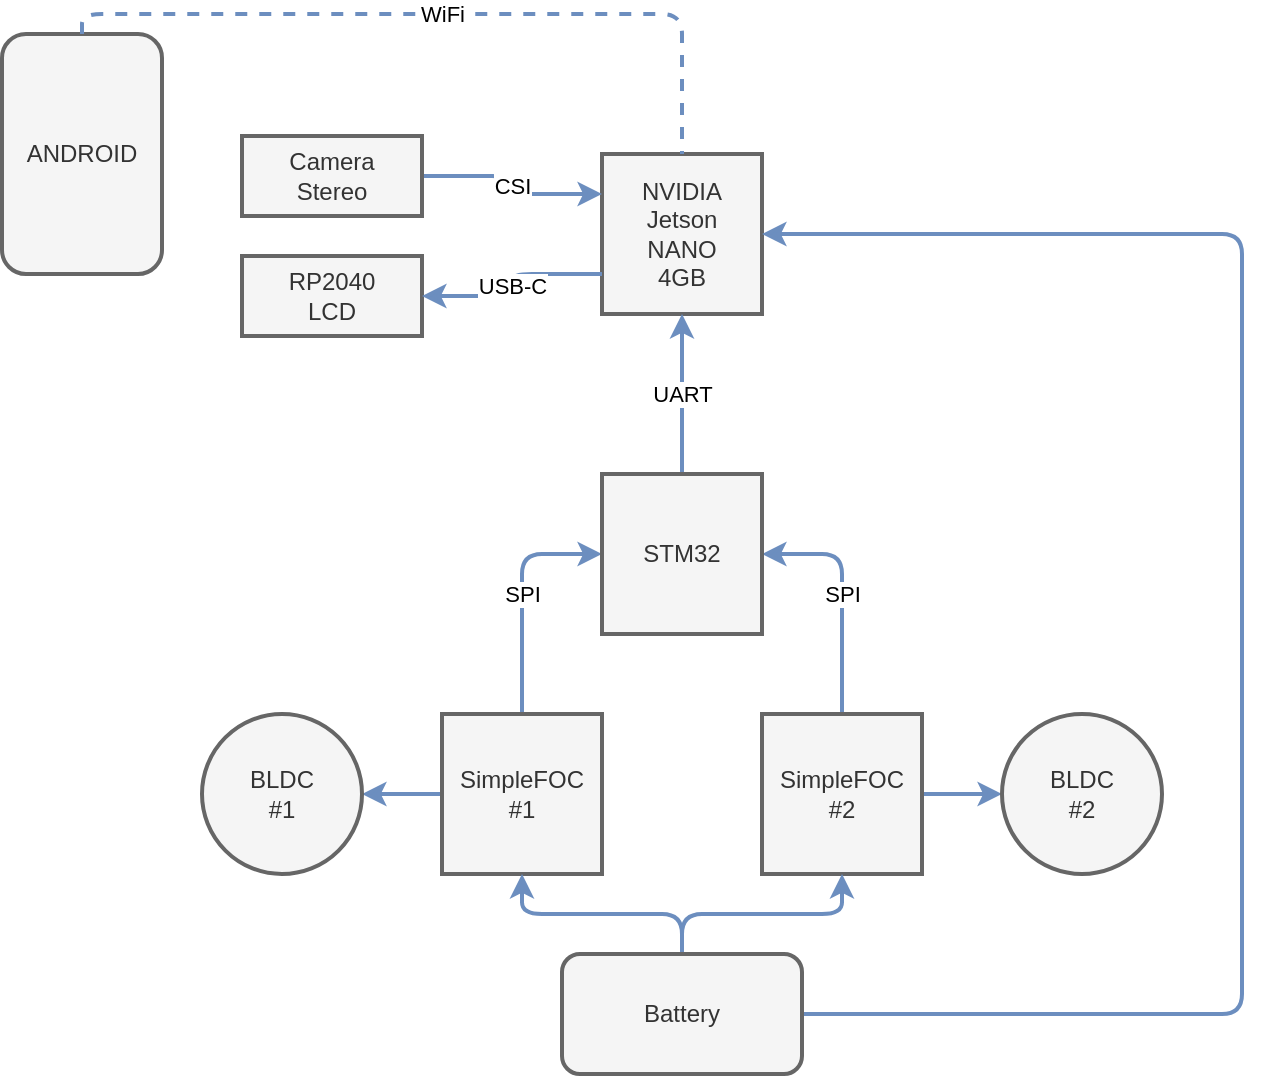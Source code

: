 <mxfile>
    <diagram id="-YT3mtTXXee3CKMiwkx0" name="Page-1">
        <mxGraphModel dx="848" dy="499" grid="1" gridSize="10" guides="1" tooltips="1" connect="1" arrows="1" fold="1" page="1" pageScale="1" pageWidth="850" pageHeight="1100" math="0" shadow="0">
            <root>
                <mxCell id="0"/>
                <mxCell id="1" parent="0"/>
                <mxCell id="2" value="NVIDIA&lt;br&gt;Jetson&lt;br&gt;NANO&lt;br&gt;4GB" style="whiteSpace=wrap;html=1;aspect=fixed;fillColor=#f5f5f5;fontColor=#333333;strokeColor=#666666;strokeWidth=2;" parent="1" vertex="1">
                    <mxGeometry x="340" y="270" width="80" height="80" as="geometry"/>
                </mxCell>
                <mxCell id="15" value="SPI" style="edgeStyle=orthogonalEdgeStyle;html=1;entryX=0;entryY=0.5;entryDx=0;entryDy=0;fillColor=#dae8fc;strokeColor=#6c8ebf;strokeWidth=2;jumpSize=3;" parent="1" source="3" target="8" edge="1">
                    <mxGeometry relative="1" as="geometry"/>
                </mxCell>
                <mxCell id="17" style="edgeStyle=orthogonalEdgeStyle;html=1;entryX=1;entryY=0.5;entryDx=0;entryDy=0;fillColor=#dae8fc;strokeColor=#6c8ebf;strokeWidth=2;jumpSize=3;" parent="1" source="3" target="6" edge="1">
                    <mxGeometry relative="1" as="geometry"/>
                </mxCell>
                <mxCell id="3" value="SimpleFOC&lt;br&gt;#1" style="whiteSpace=wrap;html=1;aspect=fixed;fillColor=#f5f5f5;fontColor=#333333;strokeColor=#666666;strokeWidth=2;" parent="1" vertex="1">
                    <mxGeometry x="260" y="550" width="80" height="80" as="geometry"/>
                </mxCell>
                <mxCell id="14" value="SPI" style="edgeStyle=orthogonalEdgeStyle;html=1;entryX=1;entryY=0.5;entryDx=0;entryDy=0;fillColor=#dae8fc;strokeColor=#6c8ebf;strokeWidth=2;jumpSize=3;" parent="1" source="4" target="8" edge="1">
                    <mxGeometry relative="1" as="geometry"/>
                </mxCell>
                <mxCell id="18" style="edgeStyle=orthogonalEdgeStyle;html=1;entryX=0;entryY=0.5;entryDx=0;entryDy=0;fillColor=#dae8fc;strokeColor=#6c8ebf;strokeWidth=2;jumpSize=3;" parent="1" source="4" target="7" edge="1">
                    <mxGeometry relative="1" as="geometry"/>
                </mxCell>
                <mxCell id="4" value="SimpleFOC&lt;br&gt;#2" style="whiteSpace=wrap;html=1;aspect=fixed;fillColor=#f5f5f5;fontColor=#333333;strokeColor=#666666;strokeWidth=2;" parent="1" vertex="1">
                    <mxGeometry x="420" y="550" width="80" height="80" as="geometry"/>
                </mxCell>
                <mxCell id="6" value="BLDC&lt;br&gt;#1" style="ellipse;whiteSpace=wrap;html=1;aspect=fixed;fillColor=#f5f5f5;fontColor=#333333;strokeColor=#666666;strokeWidth=2;" parent="1" vertex="1">
                    <mxGeometry x="140" y="550" width="80" height="80" as="geometry"/>
                </mxCell>
                <mxCell id="7" value="BLDC&lt;br&gt;#2" style="ellipse;whiteSpace=wrap;html=1;aspect=fixed;fillColor=#f5f5f5;fontColor=#333333;strokeColor=#666666;strokeWidth=2;" parent="1" vertex="1">
                    <mxGeometry x="540" y="550" width="80" height="80" as="geometry"/>
                </mxCell>
                <mxCell id="19" value="UART" style="edgeStyle=orthogonalEdgeStyle;html=1;entryX=0.5;entryY=1;entryDx=0;entryDy=0;fillColor=#dae8fc;strokeColor=#6c8ebf;strokeWidth=2;" parent="1" source="8" target="2" edge="1">
                    <mxGeometry relative="1" as="geometry"/>
                </mxCell>
                <mxCell id="8" value="STM32" style="whiteSpace=wrap;html=1;aspect=fixed;fillColor=#f5f5f5;fontColor=#333333;strokeColor=#666666;strokeWidth=2;" parent="1" vertex="1">
                    <mxGeometry x="340" y="430" width="80" height="80" as="geometry"/>
                </mxCell>
                <mxCell id="22" style="edgeStyle=orthogonalEdgeStyle;html=1;entryX=0.5;entryY=1;entryDx=0;entryDy=0;fillColor=#dae8fc;strokeColor=#6c8ebf;strokeWidth=2;jumpSize=3;" parent="1" source="21" target="3" edge="1">
                    <mxGeometry relative="1" as="geometry"/>
                </mxCell>
                <mxCell id="23" style="edgeStyle=orthogonalEdgeStyle;html=1;fillColor=#dae8fc;strokeColor=#6c8ebf;strokeWidth=2;jumpSize=3;" parent="1" source="21" target="4" edge="1">
                    <mxGeometry relative="1" as="geometry"/>
                </mxCell>
                <mxCell id="24" style="edgeStyle=orthogonalEdgeStyle;html=1;entryX=1;entryY=0.5;entryDx=0;entryDy=0;fillColor=#dae8fc;strokeColor=#6c8ebf;strokeWidth=2;jumpSize=3;" parent="1" source="21" target="2" edge="1">
                    <mxGeometry relative="1" as="geometry">
                        <Array as="points">
                            <mxPoint x="660" y="700"/>
                            <mxPoint x="660" y="310"/>
                        </Array>
                    </mxGeometry>
                </mxCell>
                <mxCell id="21" value="Battery" style="rounded=1;whiteSpace=wrap;html=1;fillColor=#f5f5f5;fontColor=#333333;strokeColor=#666666;strokeWidth=2;" parent="1" vertex="1">
                    <mxGeometry x="320" y="670" width="120" height="60" as="geometry"/>
                </mxCell>
                <mxCell id="25" value="ANDROID" style="rounded=1;whiteSpace=wrap;html=1;fillColor=#f5f5f5;fontColor=#333333;strokeColor=#666666;strokeWidth=2;" parent="1" vertex="1">
                    <mxGeometry x="40" y="210" width="80" height="120" as="geometry"/>
                </mxCell>
                <mxCell id="26" value="WiFi" style="endArrow=none;dashed=1;html=1;exitX=0.5;exitY=0;exitDx=0;exitDy=0;entryX=0.5;entryY=0;entryDx=0;entryDy=0;edgeStyle=orthogonalEdgeStyle;fillColor=#dae8fc;strokeColor=#6c8ebf;strokeWidth=2;jumpSize=3;" parent="1" source="25" target="2" edge="1">
                    <mxGeometry width="50" height="50" relative="1" as="geometry">
                        <mxPoint x="210" y="370" as="sourcePoint"/>
                        <mxPoint x="260" y="320" as="targetPoint"/>
                    </mxGeometry>
                </mxCell>
                <mxCell id="32" value="CSI" style="edgeStyle=orthogonalEdgeStyle;html=1;entryX=0;entryY=0.25;entryDx=0;entryDy=0;startArrow=none;startFill=0;endArrow=classic;endFill=1;fillColor=#dae8fc;strokeColor=#6c8ebf;strokeWidth=2;jumpSize=3;" parent="1" source="28" target="2" edge="1">
                    <mxGeometry relative="1" as="geometry"/>
                </mxCell>
                <mxCell id="28" value="Camera&lt;br&gt;Stereo" style="whiteSpace=wrap;html=1;fillColor=#f5f5f5;fontColor=#333333;strokeColor=#666666;strokeWidth=2;" parent="1" vertex="1">
                    <mxGeometry x="160" y="261" width="90" height="40" as="geometry"/>
                </mxCell>
                <mxCell id="29" value="RP2040&lt;br&gt;LCD" style="whiteSpace=wrap;html=1;fillColor=#f5f5f5;fontColor=#333333;strokeColor=#666666;strokeWidth=2;" parent="1" vertex="1">
                    <mxGeometry x="160" y="321" width="90" height="40" as="geometry"/>
                </mxCell>
                <mxCell id="31" value="USB-C" style="edgeStyle=orthogonalEdgeStyle;html=1;entryX=0;entryY=0.75;entryDx=0;entryDy=0;endArrow=none;endFill=0;startArrow=classic;startFill=1;fillColor=#dae8fc;strokeColor=#6c8ebf;strokeWidth=2;jumpSize=3;" parent="1" source="29" target="2" edge="1">
                    <mxGeometry relative="1" as="geometry"/>
                </mxCell>
            </root>
        </mxGraphModel>
    </diagram>
</mxfile>